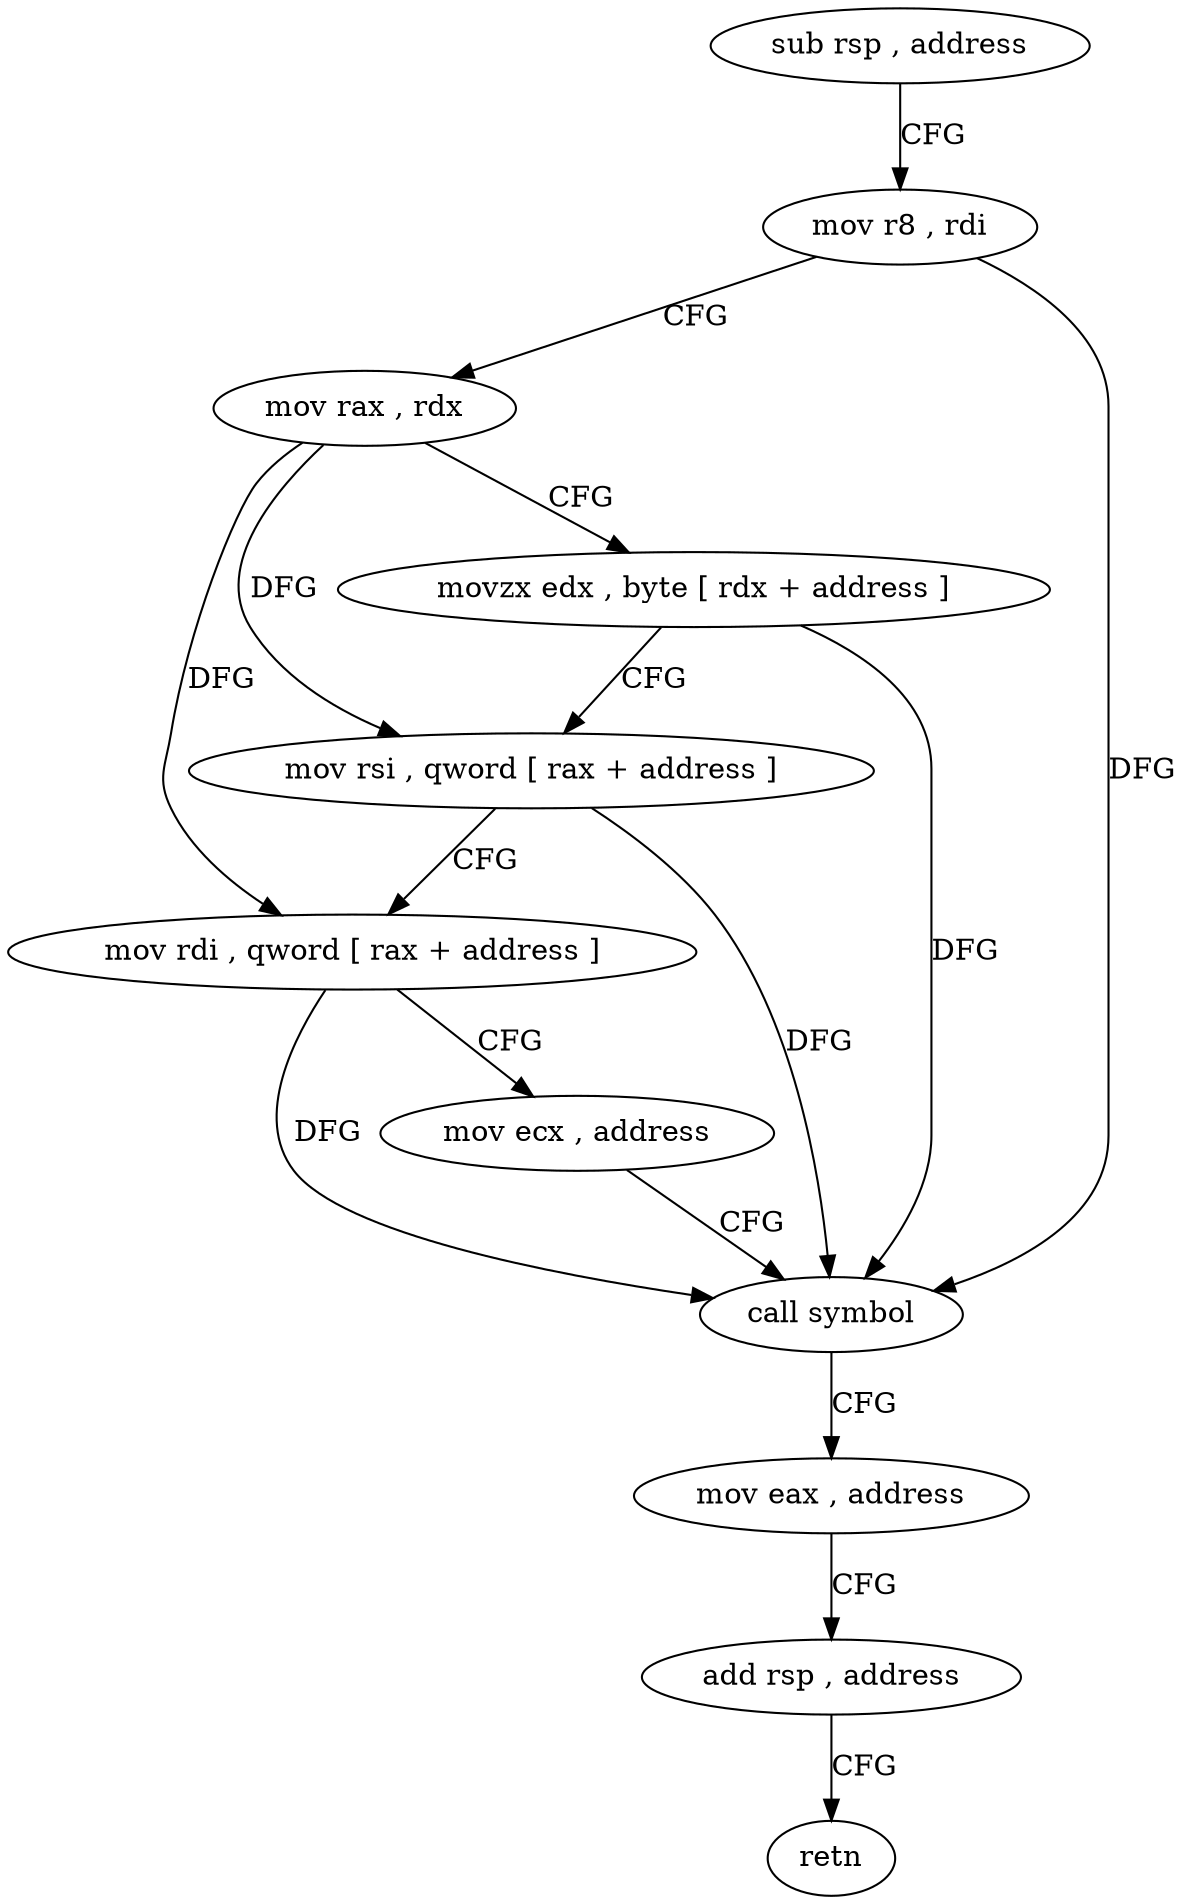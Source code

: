 digraph "func" {
"4214320" [label = "sub rsp , address" ]
"4214324" [label = "mov r8 , rdi" ]
"4214327" [label = "mov rax , rdx" ]
"4214330" [label = "movzx edx , byte [ rdx + address ]" ]
"4214334" [label = "mov rsi , qword [ rax + address ]" ]
"4214338" [label = "mov rdi , qword [ rax + address ]" ]
"4214342" [label = "mov ecx , address" ]
"4214347" [label = "call symbol" ]
"4214352" [label = "mov eax , address" ]
"4214357" [label = "add rsp , address" ]
"4214361" [label = "retn" ]
"4214320" -> "4214324" [ label = "CFG" ]
"4214324" -> "4214327" [ label = "CFG" ]
"4214324" -> "4214347" [ label = "DFG" ]
"4214327" -> "4214330" [ label = "CFG" ]
"4214327" -> "4214334" [ label = "DFG" ]
"4214327" -> "4214338" [ label = "DFG" ]
"4214330" -> "4214334" [ label = "CFG" ]
"4214330" -> "4214347" [ label = "DFG" ]
"4214334" -> "4214338" [ label = "CFG" ]
"4214334" -> "4214347" [ label = "DFG" ]
"4214338" -> "4214342" [ label = "CFG" ]
"4214338" -> "4214347" [ label = "DFG" ]
"4214342" -> "4214347" [ label = "CFG" ]
"4214347" -> "4214352" [ label = "CFG" ]
"4214352" -> "4214357" [ label = "CFG" ]
"4214357" -> "4214361" [ label = "CFG" ]
}
